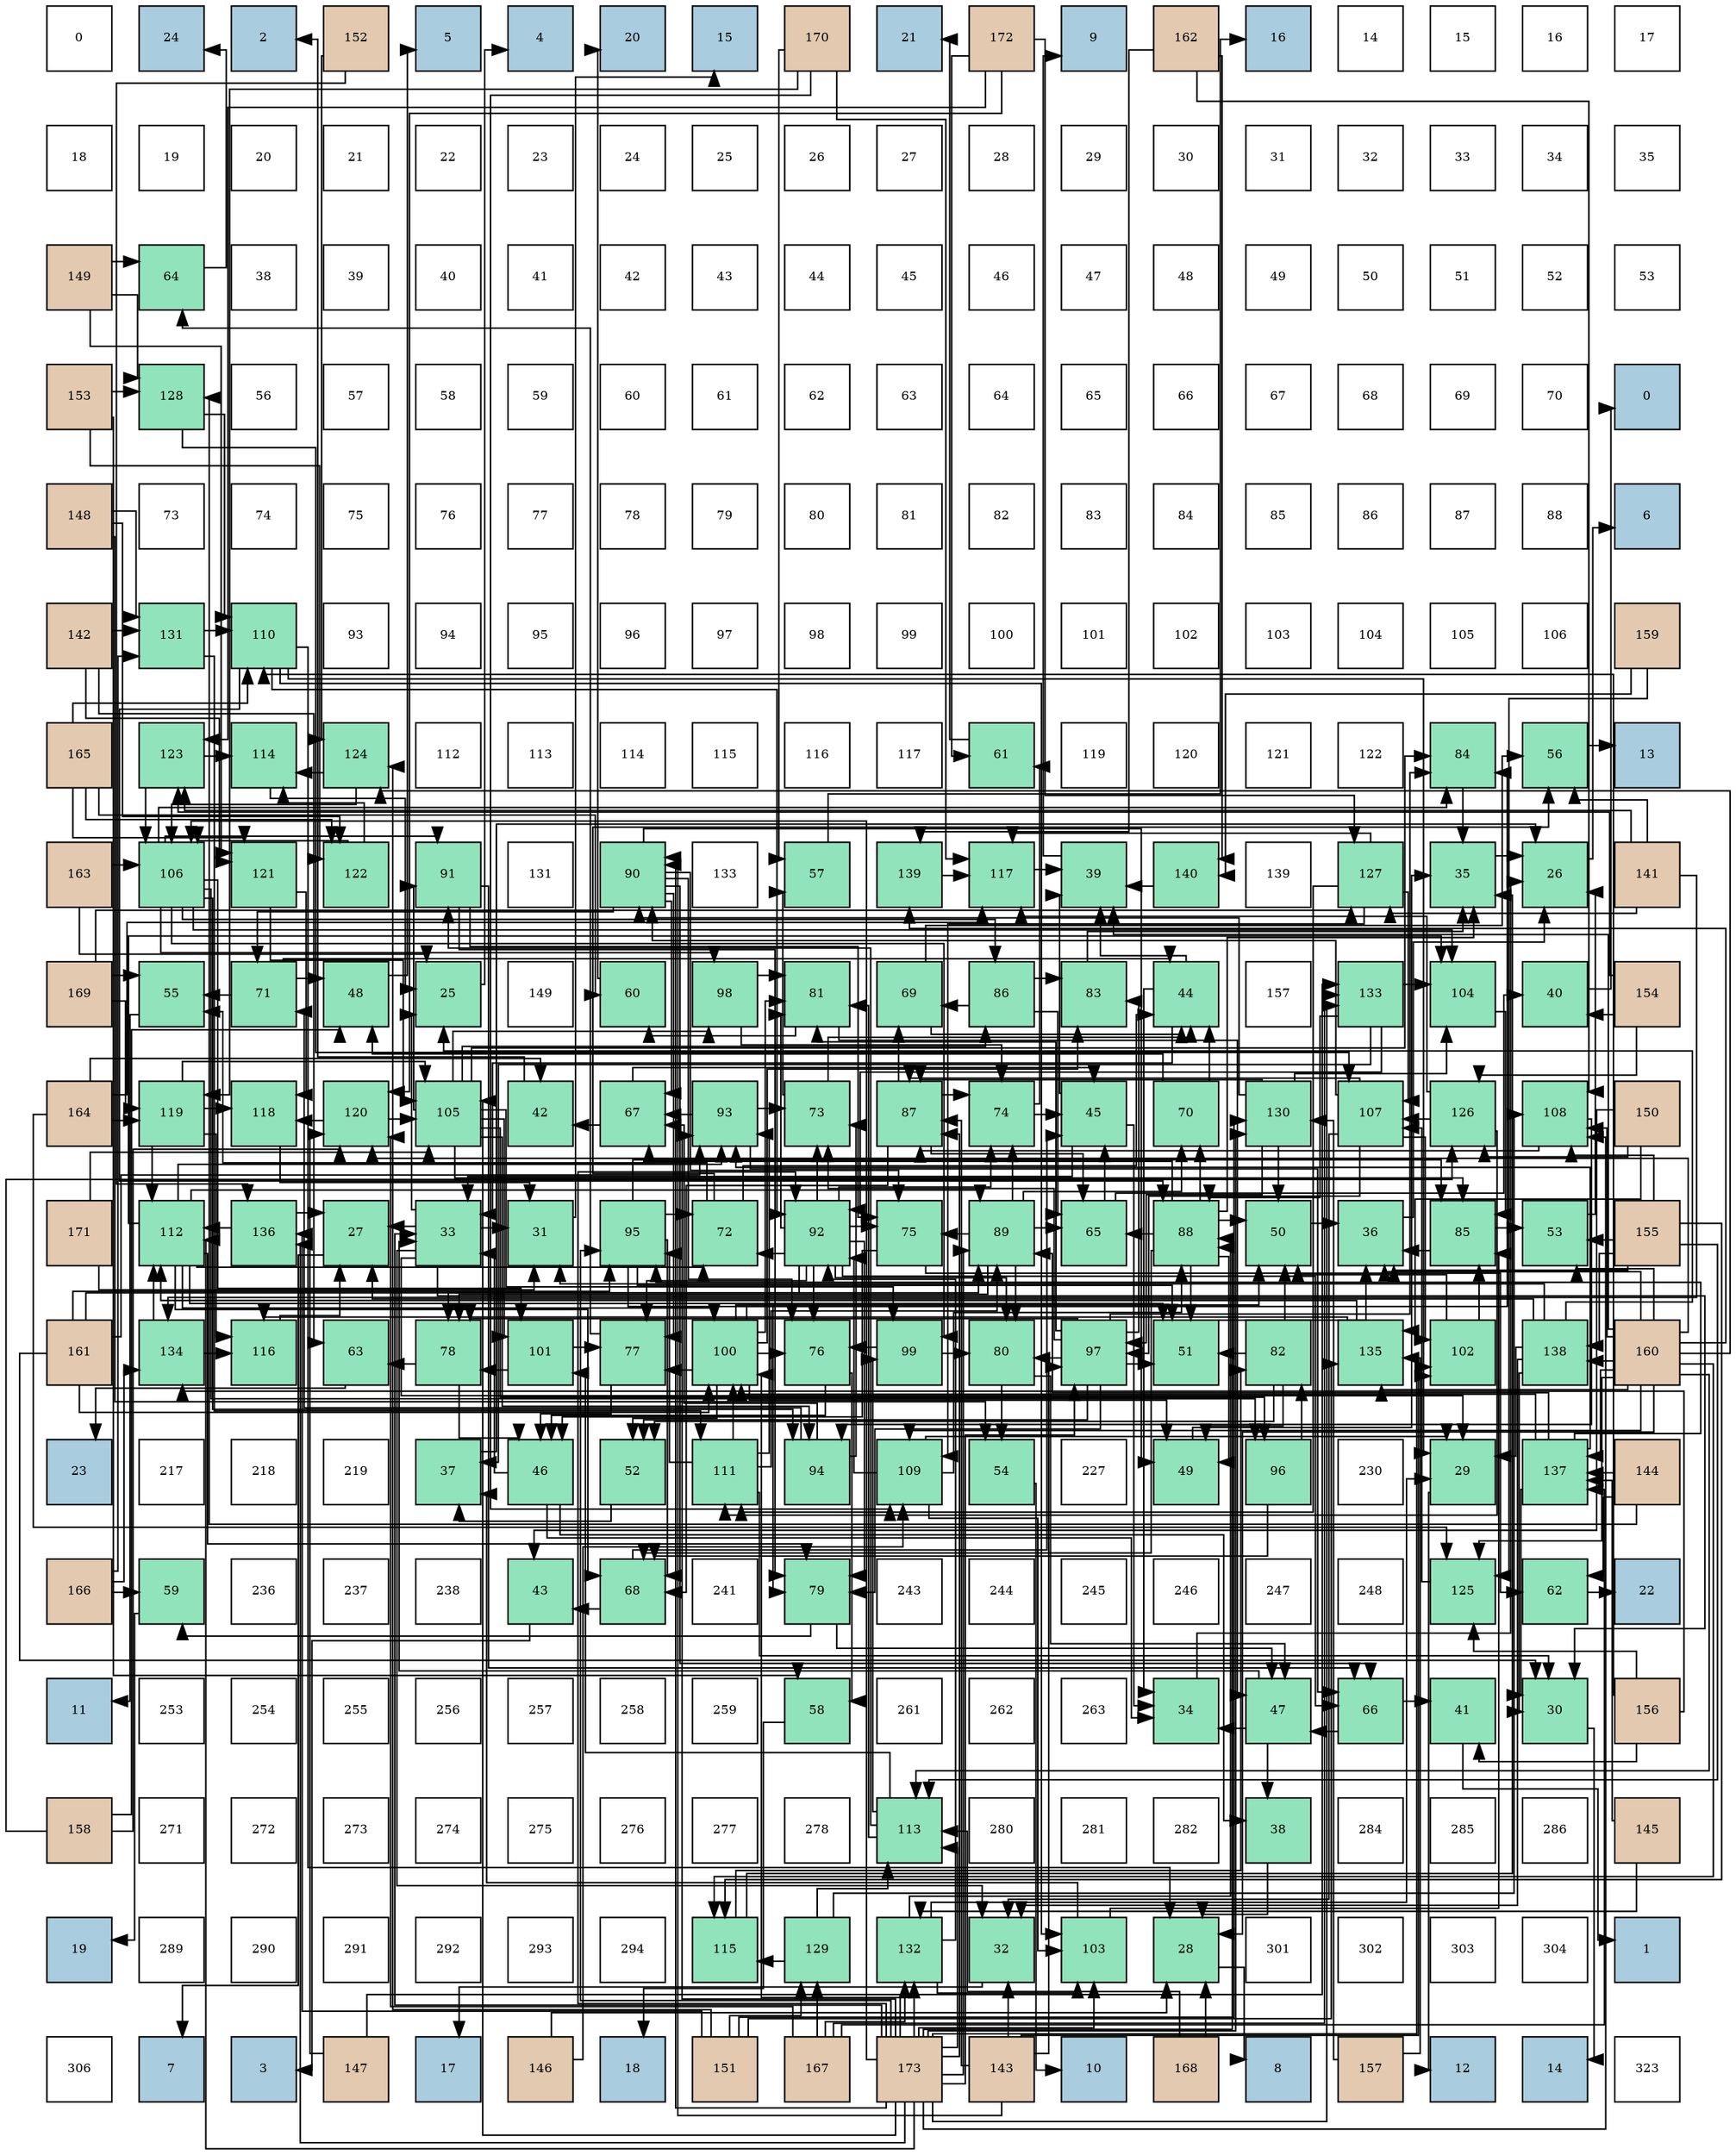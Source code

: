 digraph layout{
 rankdir=TB;
 splines=ortho;
 node [style=filled shape=square fixedsize=true width=0.6];
0[label="0", fontsize=8, fillcolor="#ffffff"];
1[label="24", fontsize=8, fillcolor="#a9ccde"];
2[label="2", fontsize=8, fillcolor="#a9ccde"];
3[label="152", fontsize=8, fillcolor="#e3c9af"];
4[label="5", fontsize=8, fillcolor="#a9ccde"];
5[label="4", fontsize=8, fillcolor="#a9ccde"];
6[label="20", fontsize=8, fillcolor="#a9ccde"];
7[label="15", fontsize=8, fillcolor="#a9ccde"];
8[label="170", fontsize=8, fillcolor="#e3c9af"];
9[label="21", fontsize=8, fillcolor="#a9ccde"];
10[label="172", fontsize=8, fillcolor="#e3c9af"];
11[label="9", fontsize=8, fillcolor="#a9ccde"];
12[label="162", fontsize=8, fillcolor="#e3c9af"];
13[label="16", fontsize=8, fillcolor="#a9ccde"];
14[label="14", fontsize=8, fillcolor="#ffffff"];
15[label="15", fontsize=8, fillcolor="#ffffff"];
16[label="16", fontsize=8, fillcolor="#ffffff"];
17[label="17", fontsize=8, fillcolor="#ffffff"];
18[label="18", fontsize=8, fillcolor="#ffffff"];
19[label="19", fontsize=8, fillcolor="#ffffff"];
20[label="20", fontsize=8, fillcolor="#ffffff"];
21[label="21", fontsize=8, fillcolor="#ffffff"];
22[label="22", fontsize=8, fillcolor="#ffffff"];
23[label="23", fontsize=8, fillcolor="#ffffff"];
24[label="24", fontsize=8, fillcolor="#ffffff"];
25[label="25", fontsize=8, fillcolor="#ffffff"];
26[label="26", fontsize=8, fillcolor="#ffffff"];
27[label="27", fontsize=8, fillcolor="#ffffff"];
28[label="28", fontsize=8, fillcolor="#ffffff"];
29[label="29", fontsize=8, fillcolor="#ffffff"];
30[label="30", fontsize=8, fillcolor="#ffffff"];
31[label="31", fontsize=8, fillcolor="#ffffff"];
32[label="32", fontsize=8, fillcolor="#ffffff"];
33[label="33", fontsize=8, fillcolor="#ffffff"];
34[label="34", fontsize=8, fillcolor="#ffffff"];
35[label="35", fontsize=8, fillcolor="#ffffff"];
36[label="149", fontsize=8, fillcolor="#e3c9af"];
37[label="64", fontsize=8, fillcolor="#91e3bb"];
38[label="38", fontsize=8, fillcolor="#ffffff"];
39[label="39", fontsize=8, fillcolor="#ffffff"];
40[label="40", fontsize=8, fillcolor="#ffffff"];
41[label="41", fontsize=8, fillcolor="#ffffff"];
42[label="42", fontsize=8, fillcolor="#ffffff"];
43[label="43", fontsize=8, fillcolor="#ffffff"];
44[label="44", fontsize=8, fillcolor="#ffffff"];
45[label="45", fontsize=8, fillcolor="#ffffff"];
46[label="46", fontsize=8, fillcolor="#ffffff"];
47[label="47", fontsize=8, fillcolor="#ffffff"];
48[label="48", fontsize=8, fillcolor="#ffffff"];
49[label="49", fontsize=8, fillcolor="#ffffff"];
50[label="50", fontsize=8, fillcolor="#ffffff"];
51[label="51", fontsize=8, fillcolor="#ffffff"];
52[label="52", fontsize=8, fillcolor="#ffffff"];
53[label="53", fontsize=8, fillcolor="#ffffff"];
54[label="153", fontsize=8, fillcolor="#e3c9af"];
55[label="128", fontsize=8, fillcolor="#91e3bb"];
56[label="56", fontsize=8, fillcolor="#ffffff"];
57[label="57", fontsize=8, fillcolor="#ffffff"];
58[label="58", fontsize=8, fillcolor="#ffffff"];
59[label="59", fontsize=8, fillcolor="#ffffff"];
60[label="60", fontsize=8, fillcolor="#ffffff"];
61[label="61", fontsize=8, fillcolor="#ffffff"];
62[label="62", fontsize=8, fillcolor="#ffffff"];
63[label="63", fontsize=8, fillcolor="#ffffff"];
64[label="64", fontsize=8, fillcolor="#ffffff"];
65[label="65", fontsize=8, fillcolor="#ffffff"];
66[label="66", fontsize=8, fillcolor="#ffffff"];
67[label="67", fontsize=8, fillcolor="#ffffff"];
68[label="68", fontsize=8, fillcolor="#ffffff"];
69[label="69", fontsize=8, fillcolor="#ffffff"];
70[label="70", fontsize=8, fillcolor="#ffffff"];
71[label="0", fontsize=8, fillcolor="#a9ccde"];
72[label="148", fontsize=8, fillcolor="#e3c9af"];
73[label="73", fontsize=8, fillcolor="#ffffff"];
74[label="74", fontsize=8, fillcolor="#ffffff"];
75[label="75", fontsize=8, fillcolor="#ffffff"];
76[label="76", fontsize=8, fillcolor="#ffffff"];
77[label="77", fontsize=8, fillcolor="#ffffff"];
78[label="78", fontsize=8, fillcolor="#ffffff"];
79[label="79", fontsize=8, fillcolor="#ffffff"];
80[label="80", fontsize=8, fillcolor="#ffffff"];
81[label="81", fontsize=8, fillcolor="#ffffff"];
82[label="82", fontsize=8, fillcolor="#ffffff"];
83[label="83", fontsize=8, fillcolor="#ffffff"];
84[label="84", fontsize=8, fillcolor="#ffffff"];
85[label="85", fontsize=8, fillcolor="#ffffff"];
86[label="86", fontsize=8, fillcolor="#ffffff"];
87[label="87", fontsize=8, fillcolor="#ffffff"];
88[label="88", fontsize=8, fillcolor="#ffffff"];
89[label="6", fontsize=8, fillcolor="#a9ccde"];
90[label="142", fontsize=8, fillcolor="#e3c9af"];
91[label="131", fontsize=8, fillcolor="#91e3bb"];
92[label="110", fontsize=8, fillcolor="#91e3bb"];
93[label="93", fontsize=8, fillcolor="#ffffff"];
94[label="94", fontsize=8, fillcolor="#ffffff"];
95[label="95", fontsize=8, fillcolor="#ffffff"];
96[label="96", fontsize=8, fillcolor="#ffffff"];
97[label="97", fontsize=8, fillcolor="#ffffff"];
98[label="98", fontsize=8, fillcolor="#ffffff"];
99[label="99", fontsize=8, fillcolor="#ffffff"];
100[label="100", fontsize=8, fillcolor="#ffffff"];
101[label="101", fontsize=8, fillcolor="#ffffff"];
102[label="102", fontsize=8, fillcolor="#ffffff"];
103[label="103", fontsize=8, fillcolor="#ffffff"];
104[label="104", fontsize=8, fillcolor="#ffffff"];
105[label="105", fontsize=8, fillcolor="#ffffff"];
106[label="106", fontsize=8, fillcolor="#ffffff"];
107[label="159", fontsize=8, fillcolor="#e3c9af"];
108[label="165", fontsize=8, fillcolor="#e3c9af"];
109[label="123", fontsize=8, fillcolor="#91e3bb"];
110[label="114", fontsize=8, fillcolor="#91e3bb"];
111[label="124", fontsize=8, fillcolor="#91e3bb"];
112[label="112", fontsize=8, fillcolor="#ffffff"];
113[label="113", fontsize=8, fillcolor="#ffffff"];
114[label="114", fontsize=8, fillcolor="#ffffff"];
115[label="115", fontsize=8, fillcolor="#ffffff"];
116[label="116", fontsize=8, fillcolor="#ffffff"];
117[label="117", fontsize=8, fillcolor="#ffffff"];
118[label="61", fontsize=8, fillcolor="#91e3bb"];
119[label="119", fontsize=8, fillcolor="#ffffff"];
120[label="120", fontsize=8, fillcolor="#ffffff"];
121[label="121", fontsize=8, fillcolor="#ffffff"];
122[label="122", fontsize=8, fillcolor="#ffffff"];
123[label="84", fontsize=8, fillcolor="#91e3bb"];
124[label="56", fontsize=8, fillcolor="#91e3bb"];
125[label="13", fontsize=8, fillcolor="#a9ccde"];
126[label="163", fontsize=8, fillcolor="#e3c9af"];
127[label="106", fontsize=8, fillcolor="#91e3bb"];
128[label="121", fontsize=8, fillcolor="#91e3bb"];
129[label="122", fontsize=8, fillcolor="#91e3bb"];
130[label="91", fontsize=8, fillcolor="#91e3bb"];
131[label="131", fontsize=8, fillcolor="#ffffff"];
132[label="90", fontsize=8, fillcolor="#91e3bb"];
133[label="133", fontsize=8, fillcolor="#ffffff"];
134[label="57", fontsize=8, fillcolor="#91e3bb"];
135[label="139", fontsize=8, fillcolor="#91e3bb"];
136[label="117", fontsize=8, fillcolor="#91e3bb"];
137[label="39", fontsize=8, fillcolor="#91e3bb"];
138[label="140", fontsize=8, fillcolor="#91e3bb"];
139[label="139", fontsize=8, fillcolor="#ffffff"];
140[label="127", fontsize=8, fillcolor="#91e3bb"];
141[label="35", fontsize=8, fillcolor="#91e3bb"];
142[label="26", fontsize=8, fillcolor="#91e3bb"];
143[label="141", fontsize=8, fillcolor="#e3c9af"];
144[label="169", fontsize=8, fillcolor="#e3c9af"];
145[label="55", fontsize=8, fillcolor="#91e3bb"];
146[label="71", fontsize=8, fillcolor="#91e3bb"];
147[label="48", fontsize=8, fillcolor="#91e3bb"];
148[label="25", fontsize=8, fillcolor="#91e3bb"];
149[label="149", fontsize=8, fillcolor="#ffffff"];
150[label="60", fontsize=8, fillcolor="#91e3bb"];
151[label="98", fontsize=8, fillcolor="#91e3bb"];
152[label="81", fontsize=8, fillcolor="#91e3bb"];
153[label="69", fontsize=8, fillcolor="#91e3bb"];
154[label="86", fontsize=8, fillcolor="#91e3bb"];
155[label="83", fontsize=8, fillcolor="#91e3bb"];
156[label="44", fontsize=8, fillcolor="#91e3bb"];
157[label="157", fontsize=8, fillcolor="#ffffff"];
158[label="133", fontsize=8, fillcolor="#91e3bb"];
159[label="104", fontsize=8, fillcolor="#91e3bb"];
160[label="40", fontsize=8, fillcolor="#91e3bb"];
161[label="154", fontsize=8, fillcolor="#e3c9af"];
162[label="164", fontsize=8, fillcolor="#e3c9af"];
163[label="119", fontsize=8, fillcolor="#91e3bb"];
164[label="118", fontsize=8, fillcolor="#91e3bb"];
165[label="120", fontsize=8, fillcolor="#91e3bb"];
166[label="105", fontsize=8, fillcolor="#91e3bb"];
167[label="42", fontsize=8, fillcolor="#91e3bb"];
168[label="67", fontsize=8, fillcolor="#91e3bb"];
169[label="93", fontsize=8, fillcolor="#91e3bb"];
170[label="73", fontsize=8, fillcolor="#91e3bb"];
171[label="87", fontsize=8, fillcolor="#91e3bb"];
172[label="74", fontsize=8, fillcolor="#91e3bb"];
173[label="45", fontsize=8, fillcolor="#91e3bb"];
174[label="70", fontsize=8, fillcolor="#91e3bb"];
175[label="130", fontsize=8, fillcolor="#91e3bb"];
176[label="107", fontsize=8, fillcolor="#91e3bb"];
177[label="126", fontsize=8, fillcolor="#91e3bb"];
178[label="108", fontsize=8, fillcolor="#91e3bb"];
179[label="150", fontsize=8, fillcolor="#e3c9af"];
180[label="171", fontsize=8, fillcolor="#e3c9af"];
181[label="112", fontsize=8, fillcolor="#91e3bb"];
182[label="136", fontsize=8, fillcolor="#91e3bb"];
183[label="27", fontsize=8, fillcolor="#91e3bb"];
184[label="33", fontsize=8, fillcolor="#91e3bb"];
185[label="31", fontsize=8, fillcolor="#91e3bb"];
186[label="95", fontsize=8, fillcolor="#91e3bb"];
187[label="72", fontsize=8, fillcolor="#91e3bb"];
188[label="92", fontsize=8, fillcolor="#91e3bb"];
189[label="75", fontsize=8, fillcolor="#91e3bb"];
190[label="89", fontsize=8, fillcolor="#91e3bb"];
191[label="65", fontsize=8, fillcolor="#91e3bb"];
192[label="88", fontsize=8, fillcolor="#91e3bb"];
193[label="50", fontsize=8, fillcolor="#91e3bb"];
194[label="36", fontsize=8, fillcolor="#91e3bb"];
195[label="85", fontsize=8, fillcolor="#91e3bb"];
196[label="53", fontsize=8, fillcolor="#91e3bb"];
197[label="155", fontsize=8, fillcolor="#e3c9af"];
198[label="161", fontsize=8, fillcolor="#e3c9af"];
199[label="134", fontsize=8, fillcolor="#91e3bb"];
200[label="116", fontsize=8, fillcolor="#91e3bb"];
201[label="63", fontsize=8, fillcolor="#91e3bb"];
202[label="78", fontsize=8, fillcolor="#91e3bb"];
203[label="101", fontsize=8, fillcolor="#91e3bb"];
204[label="77", fontsize=8, fillcolor="#91e3bb"];
205[label="100", fontsize=8, fillcolor="#91e3bb"];
206[label="76", fontsize=8, fillcolor="#91e3bb"];
207[label="99", fontsize=8, fillcolor="#91e3bb"];
208[label="80", fontsize=8, fillcolor="#91e3bb"];
209[label="97", fontsize=8, fillcolor="#91e3bb"];
210[label="51", fontsize=8, fillcolor="#91e3bb"];
211[label="82", fontsize=8, fillcolor="#91e3bb"];
212[label="135", fontsize=8, fillcolor="#91e3bb"];
213[label="102", fontsize=8, fillcolor="#91e3bb"];
214[label="138", fontsize=8, fillcolor="#91e3bb"];
215[label="160", fontsize=8, fillcolor="#e3c9af"];
216[label="23", fontsize=8, fillcolor="#a9ccde"];
217[label="217", fontsize=8, fillcolor="#ffffff"];
218[label="218", fontsize=8, fillcolor="#ffffff"];
219[label="219", fontsize=8, fillcolor="#ffffff"];
220[label="37", fontsize=8, fillcolor="#91e3bb"];
221[label="46", fontsize=8, fillcolor="#91e3bb"];
222[label="52", fontsize=8, fillcolor="#91e3bb"];
223[label="111", fontsize=8, fillcolor="#91e3bb"];
224[label="94", fontsize=8, fillcolor="#91e3bb"];
225[label="109", fontsize=8, fillcolor="#91e3bb"];
226[label="54", fontsize=8, fillcolor="#91e3bb"];
227[label="227", fontsize=8, fillcolor="#ffffff"];
228[label="49", fontsize=8, fillcolor="#91e3bb"];
229[label="96", fontsize=8, fillcolor="#91e3bb"];
230[label="230", fontsize=8, fillcolor="#ffffff"];
231[label="29", fontsize=8, fillcolor="#91e3bb"];
232[label="137", fontsize=8, fillcolor="#91e3bb"];
233[label="144", fontsize=8, fillcolor="#e3c9af"];
234[label="166", fontsize=8, fillcolor="#e3c9af"];
235[label="59", fontsize=8, fillcolor="#91e3bb"];
236[label="236", fontsize=8, fillcolor="#ffffff"];
237[label="237", fontsize=8, fillcolor="#ffffff"];
238[label="238", fontsize=8, fillcolor="#ffffff"];
239[label="43", fontsize=8, fillcolor="#91e3bb"];
240[label="68", fontsize=8, fillcolor="#91e3bb"];
241[label="241", fontsize=8, fillcolor="#ffffff"];
242[label="79", fontsize=8, fillcolor="#91e3bb"];
243[label="243", fontsize=8, fillcolor="#ffffff"];
244[label="244", fontsize=8, fillcolor="#ffffff"];
245[label="245", fontsize=8, fillcolor="#ffffff"];
246[label="246", fontsize=8, fillcolor="#ffffff"];
247[label="247", fontsize=8, fillcolor="#ffffff"];
248[label="248", fontsize=8, fillcolor="#ffffff"];
249[label="125", fontsize=8, fillcolor="#91e3bb"];
250[label="62", fontsize=8, fillcolor="#91e3bb"];
251[label="22", fontsize=8, fillcolor="#a9ccde"];
252[label="11", fontsize=8, fillcolor="#a9ccde"];
253[label="253", fontsize=8, fillcolor="#ffffff"];
254[label="254", fontsize=8, fillcolor="#ffffff"];
255[label="255", fontsize=8, fillcolor="#ffffff"];
256[label="256", fontsize=8, fillcolor="#ffffff"];
257[label="257", fontsize=8, fillcolor="#ffffff"];
258[label="258", fontsize=8, fillcolor="#ffffff"];
259[label="259", fontsize=8, fillcolor="#ffffff"];
260[label="58", fontsize=8, fillcolor="#91e3bb"];
261[label="261", fontsize=8, fillcolor="#ffffff"];
262[label="262", fontsize=8, fillcolor="#ffffff"];
263[label="263", fontsize=8, fillcolor="#ffffff"];
264[label="34", fontsize=8, fillcolor="#91e3bb"];
265[label="47", fontsize=8, fillcolor="#91e3bb"];
266[label="66", fontsize=8, fillcolor="#91e3bb"];
267[label="41", fontsize=8, fillcolor="#91e3bb"];
268[label="30", fontsize=8, fillcolor="#91e3bb"];
269[label="156", fontsize=8, fillcolor="#e3c9af"];
270[label="158", fontsize=8, fillcolor="#e3c9af"];
271[label="271", fontsize=8, fillcolor="#ffffff"];
272[label="272", fontsize=8, fillcolor="#ffffff"];
273[label="273", fontsize=8, fillcolor="#ffffff"];
274[label="274", fontsize=8, fillcolor="#ffffff"];
275[label="275", fontsize=8, fillcolor="#ffffff"];
276[label="276", fontsize=8, fillcolor="#ffffff"];
277[label="277", fontsize=8, fillcolor="#ffffff"];
278[label="278", fontsize=8, fillcolor="#ffffff"];
279[label="113", fontsize=8, fillcolor="#91e3bb"];
280[label="280", fontsize=8, fillcolor="#ffffff"];
281[label="281", fontsize=8, fillcolor="#ffffff"];
282[label="282", fontsize=8, fillcolor="#ffffff"];
283[label="38", fontsize=8, fillcolor="#91e3bb"];
284[label="284", fontsize=8, fillcolor="#ffffff"];
285[label="285", fontsize=8, fillcolor="#ffffff"];
286[label="286", fontsize=8, fillcolor="#ffffff"];
287[label="145", fontsize=8, fillcolor="#e3c9af"];
288[label="19", fontsize=8, fillcolor="#a9ccde"];
289[label="289", fontsize=8, fillcolor="#ffffff"];
290[label="290", fontsize=8, fillcolor="#ffffff"];
291[label="291", fontsize=8, fillcolor="#ffffff"];
292[label="292", fontsize=8, fillcolor="#ffffff"];
293[label="293", fontsize=8, fillcolor="#ffffff"];
294[label="294", fontsize=8, fillcolor="#ffffff"];
295[label="115", fontsize=8, fillcolor="#91e3bb"];
296[label="129", fontsize=8, fillcolor="#91e3bb"];
297[label="132", fontsize=8, fillcolor="#91e3bb"];
298[label="32", fontsize=8, fillcolor="#91e3bb"];
299[label="103", fontsize=8, fillcolor="#91e3bb"];
300[label="28", fontsize=8, fillcolor="#91e3bb"];
301[label="301", fontsize=8, fillcolor="#ffffff"];
302[label="302", fontsize=8, fillcolor="#ffffff"];
303[label="303", fontsize=8, fillcolor="#ffffff"];
304[label="304", fontsize=8, fillcolor="#ffffff"];
305[label="1", fontsize=8, fillcolor="#a9ccde"];
306[label="306", fontsize=8, fillcolor="#ffffff"];
307[label="7", fontsize=8, fillcolor="#a9ccde"];
308[label="3", fontsize=8, fillcolor="#a9ccde"];
309[label="147", fontsize=8, fillcolor="#e3c9af"];
310[label="17", fontsize=8, fillcolor="#a9ccde"];
311[label="146", fontsize=8, fillcolor="#e3c9af"];
312[label="18", fontsize=8, fillcolor="#a9ccde"];
313[label="151", fontsize=8, fillcolor="#e3c9af"];
314[label="167", fontsize=8, fillcolor="#e3c9af"];
315[label="173", fontsize=8, fillcolor="#e3c9af"];
316[label="143", fontsize=8, fillcolor="#e3c9af"];
317[label="10", fontsize=8, fillcolor="#a9ccde"];
318[label="168", fontsize=8, fillcolor="#e3c9af"];
319[label="8", fontsize=8, fillcolor="#a9ccde"];
320[label="157", fontsize=8, fillcolor="#e3c9af"];
321[label="12", fontsize=8, fillcolor="#a9ccde"];
322[label="14", fontsize=8, fillcolor="#a9ccde"];
323[label="323", fontsize=8, fillcolor="#ffffff"];
edge [constraint=false, style=vis];148 -> 5;
142 -> 89;
183 -> 307;
300 -> 319;
231 -> 321;
268 -> 322;
185 -> 7;
298 -> 310;
184 -> 148;
184 -> 183;
184 -> 231;
184 -> 268;
184 -> 185;
184 -> 298;
264 -> 142;
141 -> 142;
194 -> 142;
220 -> 142;
283 -> 300;
137 -> 11;
160 -> 71;
267 -> 305;
167 -> 2;
239 -> 308;
156 -> 184;
156 -> 264;
156 -> 137;
173 -> 184;
173 -> 264;
173 -> 137;
221 -> 184;
221 -> 264;
221 -> 283;
265 -> 184;
265 -> 264;
265 -> 283;
147 -> 4;
228 -> 141;
193 -> 194;
210 -> 194;
222 -> 220;
196 -> 142;
226 -> 317;
145 -> 252;
124 -> 125;
134 -> 13;
260 -> 312;
235 -> 288;
150 -> 6;
118 -> 9;
250 -> 251;
201 -> 216;
37 -> 1;
191 -> 160;
191 -> 173;
266 -> 267;
266 -> 265;
168 -> 167;
168 -> 173;
240 -> 239;
240 -> 173;
153 -> 156;
153 -> 124;
174 -> 156;
174 -> 147;
146 -> 156;
146 -> 147;
146 -> 145;
187 -> 156;
187 -> 145;
187 -> 124;
170 -> 156;
170 -> 134;
172 -> 173;
172 -> 118;
189 -> 221;
189 -> 250;
206 -> 221;
206 -> 260;
204 -> 221;
204 -> 37;
202 -> 221;
202 -> 201;
242 -> 265;
242 -> 235;
208 -> 265;
208 -> 226;
152 -> 265;
152 -> 150;
211 -> 228;
211 -> 193;
211 -> 210;
211 -> 222;
155 -> 141;
123 -> 141;
195 -> 194;
195 -> 196;
154 -> 191;
154 -> 153;
154 -> 155;
171 -> 191;
171 -> 240;
171 -> 153;
171 -> 172;
192 -> 141;
192 -> 228;
192 -> 193;
192 -> 210;
192 -> 191;
192 -> 168;
192 -> 240;
192 -> 174;
190 -> 191;
190 -> 174;
190 -> 172;
190 -> 189;
190 -> 202;
190 -> 208;
132 -> 228;
132 -> 266;
132 -> 168;
132 -> 146;
132 -> 189;
132 -> 206;
132 -> 204;
130 -> 266;
130 -> 189;
130 -> 242;
188 -> 266;
188 -> 187;
188 -> 170;
188 -> 172;
188 -> 189;
188 -> 206;
188 -> 204;
188 -> 202;
188 -> 242;
188 -> 208;
188 -> 152;
169 -> 266;
169 -> 168;
169 -> 170;
224 -> 168;
224 -> 146;
224 -> 170;
186 -> 210;
186 -> 240;
186 -> 187;
186 -> 242;
186 -> 195;
229 -> 240;
229 -> 211;
209 -> 210;
209 -> 222;
209 -> 170;
209 -> 202;
209 -> 242;
209 -> 208;
209 -> 152;
209 -> 155;
209 -> 123;
151 -> 172;
151 -> 152;
207 -> 206;
207 -> 208;
205 -> 228;
205 -> 193;
205 -> 222;
205 -> 206;
205 -> 204;
205 -> 152;
205 -> 155;
205 -> 123;
203 -> 204;
203 -> 202;
213 -> 193;
213 -> 195;
299 -> 220;
299 -> 195;
159 -> 195;
166 -> 123;
166 -> 195;
166 -> 154;
166 -> 130;
166 -> 224;
166 -> 229;
166 -> 151;
166 -> 207;
166 -> 203;
127 -> 123;
127 -> 154;
127 -> 130;
127 -> 224;
127 -> 229;
127 -> 151;
127 -> 207;
127 -> 203;
127 -> 159;
176 -> 298;
176 -> 171;
176 -> 132;
176 -> 209;
176 -> 213;
178 -> 171;
178 -> 224;
225 -> 231;
225 -> 192;
225 -> 188;
225 -> 299;
92 -> 300;
92 -> 231;
92 -> 192;
92 -> 188;
92 -> 299;
223 -> 268;
223 -> 190;
223 -> 169;
223 -> 186;
223 -> 205;
181 -> 210;
181 -> 240;
181 -> 187;
181 -> 242;
181 -> 190;
181 -> 169;
181 -> 205;
181 -> 159;
279 -> 152;
279 -> 130;
279 -> 207;
279 -> 203;
110 -> 148;
295 -> 141;
295 -> 211;
200 -> 183;
136 -> 137;
164 -> 185;
163 -> 166;
163 -> 181;
163 -> 200;
163 -> 164;
165 -> 166;
165 -> 164;
128 -> 166;
128 -> 164;
129 -> 127;
129 -> 110;
109 -> 127;
109 -> 110;
111 -> 127;
111 -> 110;
249 -> 176;
177 -> 176;
177 -> 223;
177 -> 136;
140 -> 176;
140 -> 225;
140 -> 223;
140 -> 136;
55 -> 176;
55 -> 92;
296 -> 178;
296 -> 279;
296 -> 295;
175 -> 193;
175 -> 171;
175 -> 132;
175 -> 209;
175 -> 159;
91 -> 92;
91 -> 223;
297 -> 231;
297 -> 192;
297 -> 188;
297 -> 299;
158 -> 220;
158 -> 192;
158 -> 188;
158 -> 159;
199 -> 181;
199 -> 200;
212 -> 181;
212 -> 200;
182 -> 183;
182 -> 181;
232 -> 268;
232 -> 190;
232 -> 169;
232 -> 186;
232 -> 205;
214 -> 148;
214 -> 183;
214 -> 231;
214 -> 268;
214 -> 185;
214 -> 298;
135 -> 136;
138 -> 137;
143 -> 124;
143 -> 109;
143 -> 140;
143 -> 199;
90 -> 201;
90 -> 128;
90 -> 91;
316 -> 298;
316 -> 171;
316 -> 132;
316 -> 209;
316 -> 213;
233 -> 250;
233 -> 55;
233 -> 232;
287 -> 297;
287 -> 232;
311 -> 300;
311 -> 225;
309 -> 165;
309 -> 158;
72 -> 226;
72 -> 129;
72 -> 91;
36 -> 37;
36 -> 128;
36 -> 55;
179 -> 239;
179 -> 177;
179 -> 212;
313 -> 111;
313 -> 296;
313 -> 175;
313 -> 212;
313 -> 182;
3 -> 111;
3 -> 182;
54 -> 260;
54 -> 129;
54 -> 55;
161 -> 160;
161 -> 109;
161 -> 177;
197 -> 194;
197 -> 196;
197 -> 178;
197 -> 279;
197 -> 295;
197 -> 214;
269 -> 267;
269 -> 92;
269 -> 249;
269 -> 199;
320 -> 175;
320 -> 212;
270 -> 147;
270 -> 165;
270 -> 177;
107 -> 249;
107 -> 138;
215 -> 300;
215 -> 194;
215 -> 137;
215 -> 196;
215 -> 178;
215 -> 225;
215 -> 279;
215 -> 295;
215 -> 165;
215 -> 111;
215 -> 249;
215 -> 212;
215 -> 232;
215 -> 214;
215 -> 135;
198 -> 268;
198 -> 190;
198 -> 169;
198 -> 186;
198 -> 205;
12 -> 178;
12 -> 135;
12 -> 138;
126 -> 148;
126 -> 127;
162 -> 167;
162 -> 136;
162 -> 163;
162 -> 249;
108 -> 150;
108 -> 92;
108 -> 128;
108 -> 129;
234 -> 235;
234 -> 91;
234 -> 199;
314 -> 165;
314 -> 296;
314 -> 297;
314 -> 158;
314 -> 232;
318 -> 300;
318 -> 279;
144 -> 145;
144 -> 163;
144 -> 140;
8 -> 134;
8 -> 225;
8 -> 136;
8 -> 163;
180 -> 185;
180 -> 166;
10 -> 118;
10 -> 165;
10 -> 109;
10 -> 140;
315 -> 184;
315 -> 171;
315 -> 192;
315 -> 190;
315 -> 132;
315 -> 188;
315 -> 169;
315 -> 186;
315 -> 209;
315 -> 205;
315 -> 213;
315 -> 299;
315 -> 166;
315 -> 127;
315 -> 178;
315 -> 181;
315 -> 279;
315 -> 175;
315 -> 297;
315 -> 158;
315 -> 182;
edge [constraint=true, style=invis];
0 -> 18 -> 36 -> 54 -> 72 -> 90 -> 108 -> 126 -> 144 -> 162 -> 180 -> 198 -> 216 -> 234 -> 252 -> 270 -> 288 -> 306;
1 -> 19 -> 37 -> 55 -> 73 -> 91 -> 109 -> 127 -> 145 -> 163 -> 181 -> 199 -> 217 -> 235 -> 253 -> 271 -> 289 -> 307;
2 -> 20 -> 38 -> 56 -> 74 -> 92 -> 110 -> 128 -> 146 -> 164 -> 182 -> 200 -> 218 -> 236 -> 254 -> 272 -> 290 -> 308;
3 -> 21 -> 39 -> 57 -> 75 -> 93 -> 111 -> 129 -> 147 -> 165 -> 183 -> 201 -> 219 -> 237 -> 255 -> 273 -> 291 -> 309;
4 -> 22 -> 40 -> 58 -> 76 -> 94 -> 112 -> 130 -> 148 -> 166 -> 184 -> 202 -> 220 -> 238 -> 256 -> 274 -> 292 -> 310;
5 -> 23 -> 41 -> 59 -> 77 -> 95 -> 113 -> 131 -> 149 -> 167 -> 185 -> 203 -> 221 -> 239 -> 257 -> 275 -> 293 -> 311;
6 -> 24 -> 42 -> 60 -> 78 -> 96 -> 114 -> 132 -> 150 -> 168 -> 186 -> 204 -> 222 -> 240 -> 258 -> 276 -> 294 -> 312;
7 -> 25 -> 43 -> 61 -> 79 -> 97 -> 115 -> 133 -> 151 -> 169 -> 187 -> 205 -> 223 -> 241 -> 259 -> 277 -> 295 -> 313;
8 -> 26 -> 44 -> 62 -> 80 -> 98 -> 116 -> 134 -> 152 -> 170 -> 188 -> 206 -> 224 -> 242 -> 260 -> 278 -> 296 -> 314;
9 -> 27 -> 45 -> 63 -> 81 -> 99 -> 117 -> 135 -> 153 -> 171 -> 189 -> 207 -> 225 -> 243 -> 261 -> 279 -> 297 -> 315;
10 -> 28 -> 46 -> 64 -> 82 -> 100 -> 118 -> 136 -> 154 -> 172 -> 190 -> 208 -> 226 -> 244 -> 262 -> 280 -> 298 -> 316;
11 -> 29 -> 47 -> 65 -> 83 -> 101 -> 119 -> 137 -> 155 -> 173 -> 191 -> 209 -> 227 -> 245 -> 263 -> 281 -> 299 -> 317;
12 -> 30 -> 48 -> 66 -> 84 -> 102 -> 120 -> 138 -> 156 -> 174 -> 192 -> 210 -> 228 -> 246 -> 264 -> 282 -> 300 -> 318;
13 -> 31 -> 49 -> 67 -> 85 -> 103 -> 121 -> 139 -> 157 -> 175 -> 193 -> 211 -> 229 -> 247 -> 265 -> 283 -> 301 -> 319;
14 -> 32 -> 50 -> 68 -> 86 -> 104 -> 122 -> 140 -> 158 -> 176 -> 194 -> 212 -> 230 -> 248 -> 266 -> 284 -> 302 -> 320;
15 -> 33 -> 51 -> 69 -> 87 -> 105 -> 123 -> 141 -> 159 -> 177 -> 195 -> 213 -> 231 -> 249 -> 267 -> 285 -> 303 -> 321;
16 -> 34 -> 52 -> 70 -> 88 -> 106 -> 124 -> 142 -> 160 -> 178 -> 196 -> 214 -> 232 -> 250 -> 268 -> 286 -> 304 -> 322;
17 -> 35 -> 53 -> 71 -> 89 -> 107 -> 125 -> 143 -> 161 -> 179 -> 197 -> 215 -> 233 -> 251 -> 269 -> 287 -> 305 -> 323;
rank = same {0 -> 1 -> 2 -> 3 -> 4 -> 5 -> 6 -> 7 -> 8 -> 9 -> 10 -> 11 -> 12 -> 13 -> 14 -> 15 -> 16 -> 17};
rank = same {18 -> 19 -> 20 -> 21 -> 22 -> 23 -> 24 -> 25 -> 26 -> 27 -> 28 -> 29 -> 30 -> 31 -> 32 -> 33 -> 34 -> 35};
rank = same {36 -> 37 -> 38 -> 39 -> 40 -> 41 -> 42 -> 43 -> 44 -> 45 -> 46 -> 47 -> 48 -> 49 -> 50 -> 51 -> 52 -> 53};
rank = same {54 -> 55 -> 56 -> 57 -> 58 -> 59 -> 60 -> 61 -> 62 -> 63 -> 64 -> 65 -> 66 -> 67 -> 68 -> 69 -> 70 -> 71};
rank = same {72 -> 73 -> 74 -> 75 -> 76 -> 77 -> 78 -> 79 -> 80 -> 81 -> 82 -> 83 -> 84 -> 85 -> 86 -> 87 -> 88 -> 89};
rank = same {90 -> 91 -> 92 -> 93 -> 94 -> 95 -> 96 -> 97 -> 98 -> 99 -> 100 -> 101 -> 102 -> 103 -> 104 -> 105 -> 106 -> 107};
rank = same {108 -> 109 -> 110 -> 111 -> 112 -> 113 -> 114 -> 115 -> 116 -> 117 -> 118 -> 119 -> 120 -> 121 -> 122 -> 123 -> 124 -> 125};
rank = same {126 -> 127 -> 128 -> 129 -> 130 -> 131 -> 132 -> 133 -> 134 -> 135 -> 136 -> 137 -> 138 -> 139 -> 140 -> 141 -> 142 -> 143};
rank = same {144 -> 145 -> 146 -> 147 -> 148 -> 149 -> 150 -> 151 -> 152 -> 153 -> 154 -> 155 -> 156 -> 157 -> 158 -> 159 -> 160 -> 161};
rank = same {162 -> 163 -> 164 -> 165 -> 166 -> 167 -> 168 -> 169 -> 170 -> 171 -> 172 -> 173 -> 174 -> 175 -> 176 -> 177 -> 178 -> 179};
rank = same {180 -> 181 -> 182 -> 183 -> 184 -> 185 -> 186 -> 187 -> 188 -> 189 -> 190 -> 191 -> 192 -> 193 -> 194 -> 195 -> 196 -> 197};
rank = same {198 -> 199 -> 200 -> 201 -> 202 -> 203 -> 204 -> 205 -> 206 -> 207 -> 208 -> 209 -> 210 -> 211 -> 212 -> 213 -> 214 -> 215};
rank = same {216 -> 217 -> 218 -> 219 -> 220 -> 221 -> 222 -> 223 -> 224 -> 225 -> 226 -> 227 -> 228 -> 229 -> 230 -> 231 -> 232 -> 233};
rank = same {234 -> 235 -> 236 -> 237 -> 238 -> 239 -> 240 -> 241 -> 242 -> 243 -> 244 -> 245 -> 246 -> 247 -> 248 -> 249 -> 250 -> 251};
rank = same {252 -> 253 -> 254 -> 255 -> 256 -> 257 -> 258 -> 259 -> 260 -> 261 -> 262 -> 263 -> 264 -> 265 -> 266 -> 267 -> 268 -> 269};
rank = same {270 -> 271 -> 272 -> 273 -> 274 -> 275 -> 276 -> 277 -> 278 -> 279 -> 280 -> 281 -> 282 -> 283 -> 284 -> 285 -> 286 -> 287};
rank = same {288 -> 289 -> 290 -> 291 -> 292 -> 293 -> 294 -> 295 -> 296 -> 297 -> 298 -> 299 -> 300 -> 301 -> 302 -> 303 -> 304 -> 305};
rank = same {306 -> 307 -> 308 -> 309 -> 310 -> 311 -> 312 -> 313 -> 314 -> 315 -> 316 -> 317 -> 318 -> 319 -> 320 -> 321 -> 322 -> 323};
}